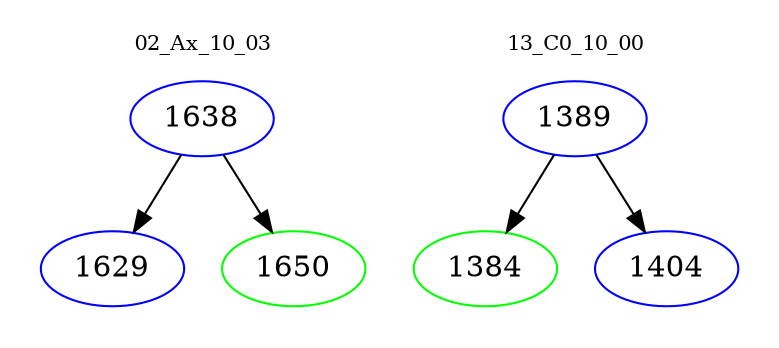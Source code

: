 digraph{
subgraph cluster_0 {
color = white
label = "02_Ax_10_03";
fontsize=10;
T0_1638 [label="1638", color="blue"]
T0_1638 -> T0_1629 [color="black"]
T0_1629 [label="1629", color="blue"]
T0_1638 -> T0_1650 [color="black"]
T0_1650 [label="1650", color="green"]
}
subgraph cluster_1 {
color = white
label = "13_C0_10_00";
fontsize=10;
T1_1389 [label="1389", color="blue"]
T1_1389 -> T1_1384 [color="black"]
T1_1384 [label="1384", color="green"]
T1_1389 -> T1_1404 [color="black"]
T1_1404 [label="1404", color="blue"]
}
}
